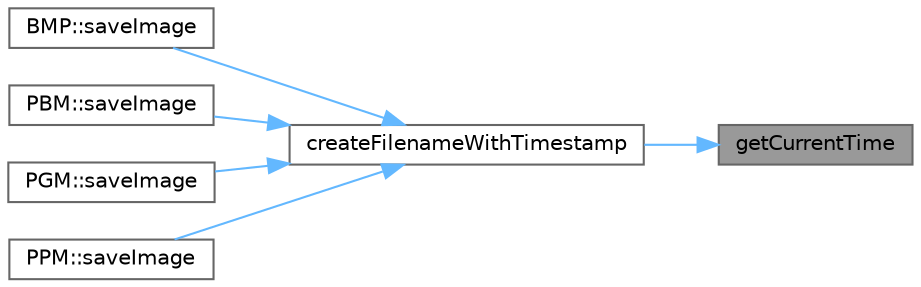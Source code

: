digraph "getCurrentTime"
{
 // INTERACTIVE_SVG=YES
 // LATEX_PDF_SIZE
  bgcolor="transparent";
  edge [fontname=Helvetica,fontsize=10,labelfontname=Helvetica,labelfontsize=10];
  node [fontname=Helvetica,fontsize=10,shape=box,height=0.2,width=0.4];
  rankdir="RL";
  Node1 [id="Node000001",label="getCurrentTime",height=0.2,width=0.4,color="gray40", fillcolor="grey60", style="filled", fontcolor="black",tooltip="Returns the current time formatted as \"(HH-MM-SS)\"."];
  Node1 -> Node2 [id="edge1_Node000001_Node000002",dir="back",color="steelblue1",style="solid",tooltip=" "];
  Node2 [id="Node000002",label="createFilenameWithTimestamp",height=0.2,width=0.4,color="grey40", fillcolor="white", style="filled",URL="$_helpers_8hpp.html#a455a78d5cffc6a965d9804899f255522",tooltip="Creates a filename by appending a timestamp to the base name if the current name is NO_SAVE_NAME."];
  Node2 -> Node3 [id="edge2_Node000002_Node000003",dir="back",color="steelblue1",style="solid",tooltip=" "];
  Node3 [id="Node000003",label="BMP::saveImage",height=0.2,width=0.4,color="grey40", fillcolor="white", style="filled",URL="$class_b_m_p.html#a3a8961fae0cdd600a8acfd8e0cadcde9",tooltip="Saves the image to a BMP file in binary format."];
  Node2 -> Node4 [id="edge3_Node000002_Node000004",dir="back",color="steelblue1",style="solid",tooltip=" "];
  Node4 [id="Node000004",label="PBM::saveImage",height=0.2,width=0.4,color="grey40", fillcolor="white", style="filled",URL="$class_p_b_m.html#ac62b93ddd03ce7d59c9ee24c670b05c8",tooltip="Checks the identifier and saves the file in either binary or ASCII format."];
  Node2 -> Node5 [id="edge4_Node000002_Node000005",dir="back",color="steelblue1",style="solid",tooltip=" "];
  Node5 [id="Node000005",label="PGM::saveImage",height=0.2,width=0.4,color="grey40", fillcolor="white", style="filled",URL="$class_p_g_m.html#a11f6ee9b3709f18b60e58be953637512",tooltip="Saves the provided image to a file."];
  Node2 -> Node6 [id="edge5_Node000002_Node000006",dir="back",color="steelblue1",style="solid",tooltip=" "];
  Node6 [id="Node000006",label="PPM::saveImage",height=0.2,width=0.4,color="grey40", fillcolor="white", style="filled",URL="$class_p_p_m.html#a54466f17721953c9b26e9c303ccf5cf9",tooltip="Saves the provided image to a file."];
}
